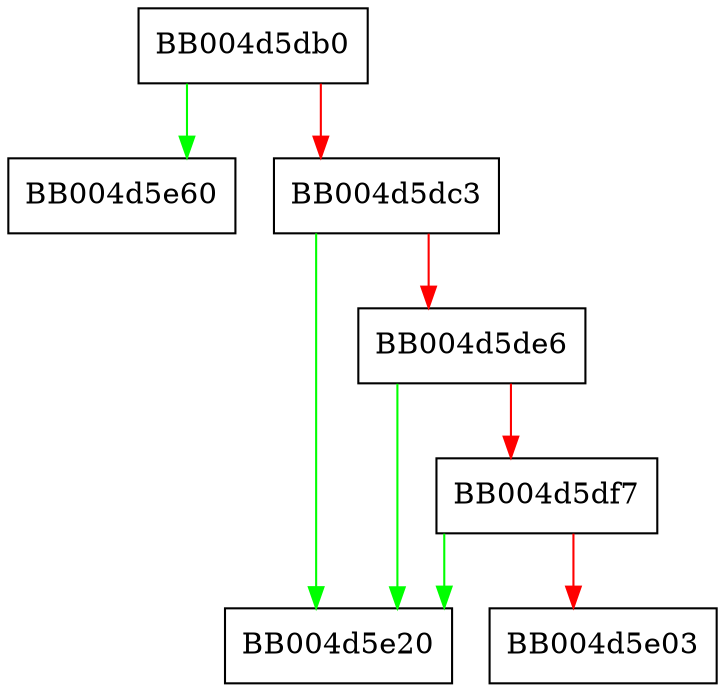 digraph tls_construct_ctos_post_handshake_auth {
  node [shape="box"];
  graph [splines=ortho];
  BB004d5db0 -> BB004d5e60 [color="green"];
  BB004d5db0 -> BB004d5dc3 [color="red"];
  BB004d5dc3 -> BB004d5e20 [color="green"];
  BB004d5dc3 -> BB004d5de6 [color="red"];
  BB004d5de6 -> BB004d5e20 [color="green"];
  BB004d5de6 -> BB004d5df7 [color="red"];
  BB004d5df7 -> BB004d5e20 [color="green"];
  BB004d5df7 -> BB004d5e03 [color="red"];
}